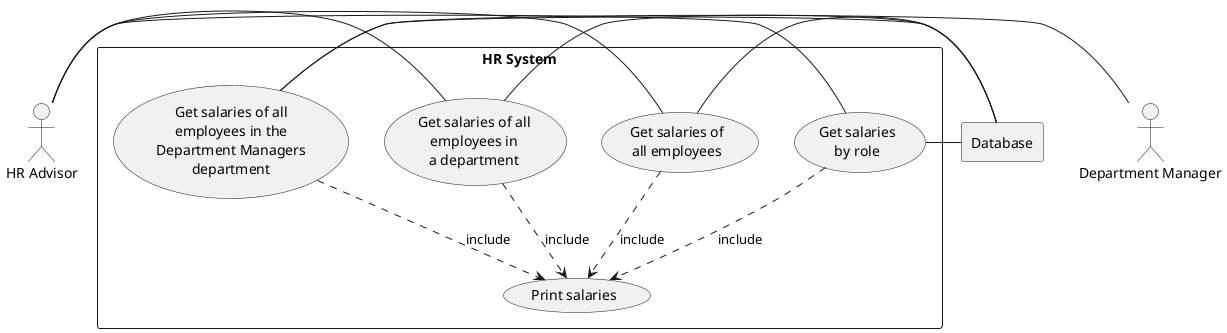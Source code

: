 @startuml

actor HR as "HR Advisor"
actor DM as "Department Manager"

rectangle Database

rectangle "HR System" {
    usecase UC4 as "Get salaries
    by role"

    usecase UCa as "Print salaries"

    usecase UC1 as "Get salaries of
    all employees"

    usecase UC2 as "Get salaries of all
    employees in
    a department"

    usecase UC3 as "Get salaries of all
    employees in the
    Department Managers
    department"

    HR - UC4
    UC4 ..> UCa : include
    UC4 - Database
    UC1 ..> UCa : include
    HR - UC1
    UC1 - Database
    UC2 ..> UCa : include
    UC2 - Database
    HR - UC2
    DM - UC3
    UC3 ..> UCa : include
    UC3 - Database
}

@enduml